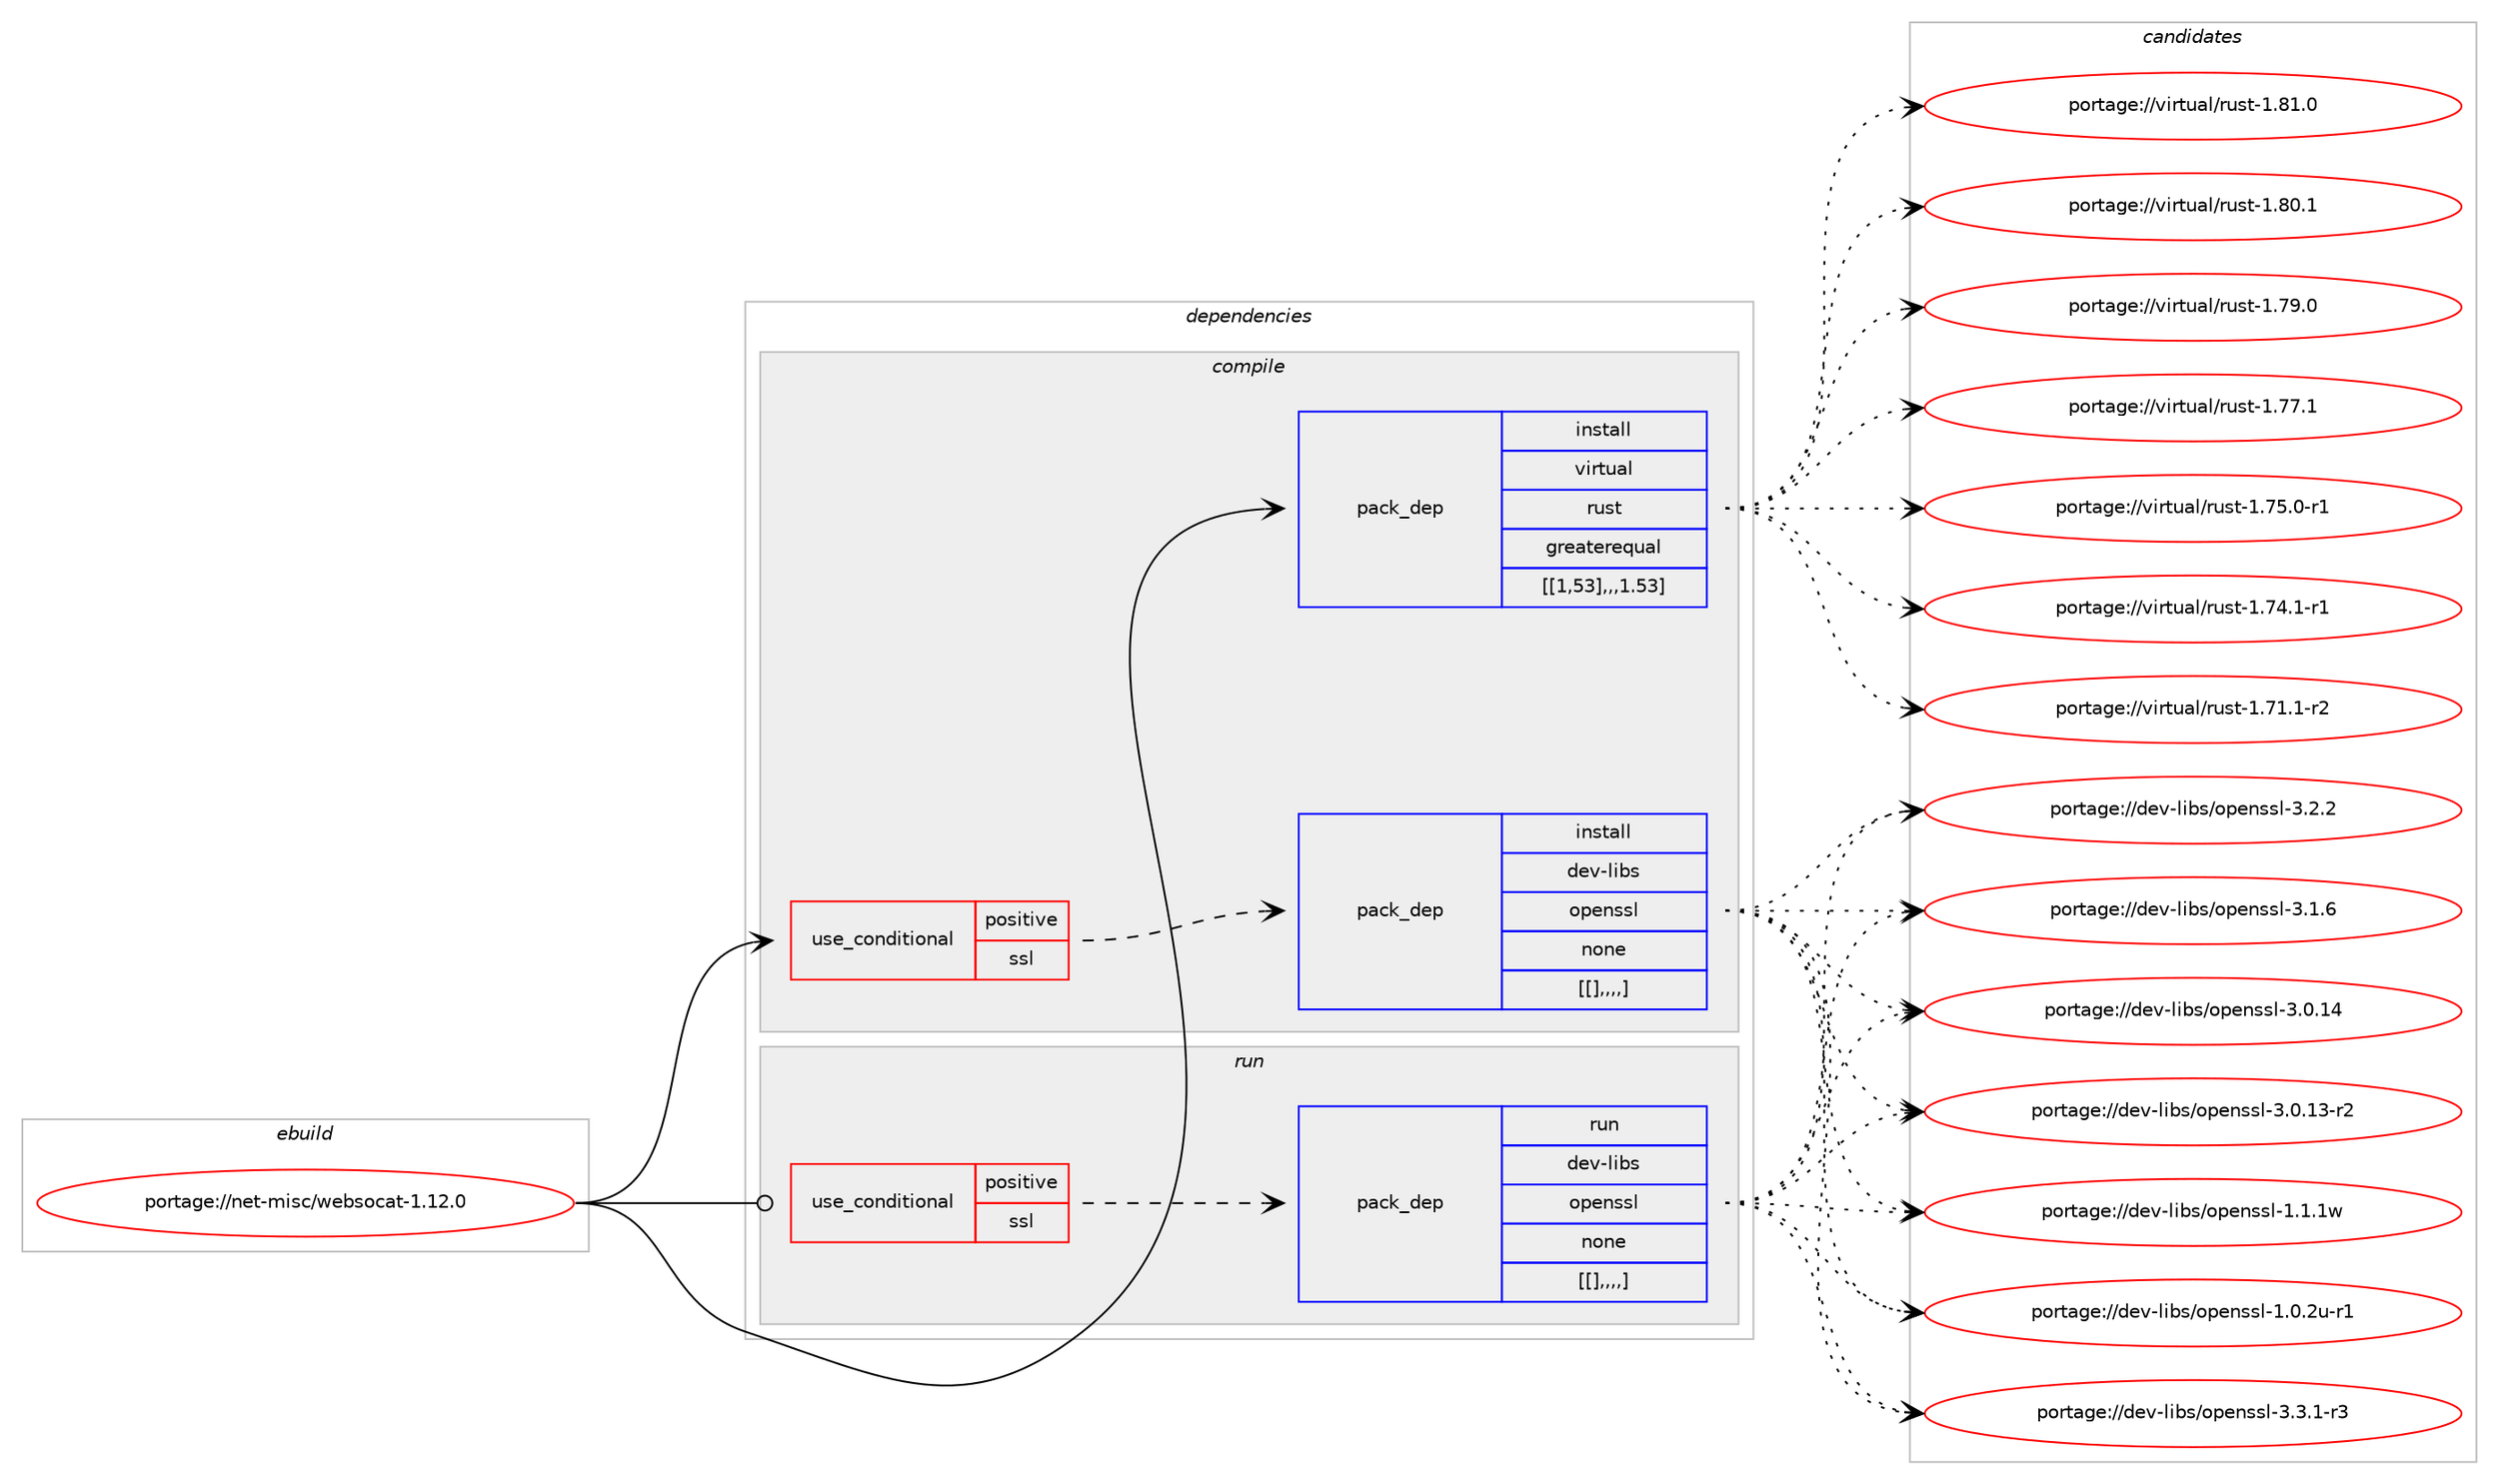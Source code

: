 digraph prolog {

# *************
# Graph options
# *************

newrank=true;
concentrate=true;
compound=true;
graph [rankdir=LR,fontname=Helvetica,fontsize=10,ranksep=1.5];#, ranksep=2.5, nodesep=0.2];
edge  [arrowhead=vee];
node  [fontname=Helvetica,fontsize=10];

# **********
# The ebuild
# **********

subgraph cluster_leftcol {
color=gray;
label=<<i>ebuild</i>>;
id [label="portage://net-misc/websocat-1.12.0", color=red, width=4, href="../net-misc/websocat-1.12.0.svg"];
}

# ****************
# The dependencies
# ****************

subgraph cluster_midcol {
color=gray;
label=<<i>dependencies</i>>;
subgraph cluster_compile {
fillcolor="#eeeeee";
style=filled;
label=<<i>compile</i>>;
subgraph cond103326 {
dependency394060 [label=<<TABLE BORDER="0" CELLBORDER="1" CELLSPACING="0" CELLPADDING="4"><TR><TD ROWSPAN="3" CELLPADDING="10">use_conditional</TD></TR><TR><TD>positive</TD></TR><TR><TD>ssl</TD></TR></TABLE>>, shape=none, color=red];
subgraph pack287845 {
dependency394061 [label=<<TABLE BORDER="0" CELLBORDER="1" CELLSPACING="0" CELLPADDING="4" WIDTH="220"><TR><TD ROWSPAN="6" CELLPADDING="30">pack_dep</TD></TR><TR><TD WIDTH="110">install</TD></TR><TR><TD>dev-libs</TD></TR><TR><TD>openssl</TD></TR><TR><TD>none</TD></TR><TR><TD>[[],,,,]</TD></TR></TABLE>>, shape=none, color=blue];
}
dependency394060:e -> dependency394061:w [weight=20,style="dashed",arrowhead="vee"];
}
id:e -> dependency394060:w [weight=20,style="solid",arrowhead="vee"];
subgraph pack287846 {
dependency394062 [label=<<TABLE BORDER="0" CELLBORDER="1" CELLSPACING="0" CELLPADDING="4" WIDTH="220"><TR><TD ROWSPAN="6" CELLPADDING="30">pack_dep</TD></TR><TR><TD WIDTH="110">install</TD></TR><TR><TD>virtual</TD></TR><TR><TD>rust</TD></TR><TR><TD>greaterequal</TD></TR><TR><TD>[[1,53],,,1.53]</TD></TR></TABLE>>, shape=none, color=blue];
}
id:e -> dependency394062:w [weight=20,style="solid",arrowhead="vee"];
}
subgraph cluster_compileandrun {
fillcolor="#eeeeee";
style=filled;
label=<<i>compile and run</i>>;
}
subgraph cluster_run {
fillcolor="#eeeeee";
style=filled;
label=<<i>run</i>>;
subgraph cond103327 {
dependency394063 [label=<<TABLE BORDER="0" CELLBORDER="1" CELLSPACING="0" CELLPADDING="4"><TR><TD ROWSPAN="3" CELLPADDING="10">use_conditional</TD></TR><TR><TD>positive</TD></TR><TR><TD>ssl</TD></TR></TABLE>>, shape=none, color=red];
subgraph pack287847 {
dependency394064 [label=<<TABLE BORDER="0" CELLBORDER="1" CELLSPACING="0" CELLPADDING="4" WIDTH="220"><TR><TD ROWSPAN="6" CELLPADDING="30">pack_dep</TD></TR><TR><TD WIDTH="110">run</TD></TR><TR><TD>dev-libs</TD></TR><TR><TD>openssl</TD></TR><TR><TD>none</TD></TR><TR><TD>[[],,,,]</TD></TR></TABLE>>, shape=none, color=blue];
}
dependency394063:e -> dependency394064:w [weight=20,style="dashed",arrowhead="vee"];
}
id:e -> dependency394063:w [weight=20,style="solid",arrowhead="odot"];
}
}

# **************
# The candidates
# **************

subgraph cluster_choices {
rank=same;
color=gray;
label=<<i>candidates</i>>;

subgraph choice287845 {
color=black;
nodesep=1;
choice1001011184510810598115471111121011101151151084551465146494511451 [label="portage://dev-libs/openssl-3.3.1-r3", color=red, width=4,href="../dev-libs/openssl-3.3.1-r3.svg"];
choice100101118451081059811547111112101110115115108455146504650 [label="portage://dev-libs/openssl-3.2.2", color=red, width=4,href="../dev-libs/openssl-3.2.2.svg"];
choice100101118451081059811547111112101110115115108455146494654 [label="portage://dev-libs/openssl-3.1.6", color=red, width=4,href="../dev-libs/openssl-3.1.6.svg"];
choice10010111845108105981154711111210111011511510845514648464952 [label="portage://dev-libs/openssl-3.0.14", color=red, width=4,href="../dev-libs/openssl-3.0.14.svg"];
choice100101118451081059811547111112101110115115108455146484649514511450 [label="portage://dev-libs/openssl-3.0.13-r2", color=red, width=4,href="../dev-libs/openssl-3.0.13-r2.svg"];
choice100101118451081059811547111112101110115115108454946494649119 [label="portage://dev-libs/openssl-1.1.1w", color=red, width=4,href="../dev-libs/openssl-1.1.1w.svg"];
choice1001011184510810598115471111121011101151151084549464846501174511449 [label="portage://dev-libs/openssl-1.0.2u-r1", color=red, width=4,href="../dev-libs/openssl-1.0.2u-r1.svg"];
dependency394061:e -> choice1001011184510810598115471111121011101151151084551465146494511451:w [style=dotted,weight="100"];
dependency394061:e -> choice100101118451081059811547111112101110115115108455146504650:w [style=dotted,weight="100"];
dependency394061:e -> choice100101118451081059811547111112101110115115108455146494654:w [style=dotted,weight="100"];
dependency394061:e -> choice10010111845108105981154711111210111011511510845514648464952:w [style=dotted,weight="100"];
dependency394061:e -> choice100101118451081059811547111112101110115115108455146484649514511450:w [style=dotted,weight="100"];
dependency394061:e -> choice100101118451081059811547111112101110115115108454946494649119:w [style=dotted,weight="100"];
dependency394061:e -> choice1001011184510810598115471111121011101151151084549464846501174511449:w [style=dotted,weight="100"];
}
subgraph choice287846 {
color=black;
nodesep=1;
choice118105114116117971084711411711511645494656494648 [label="portage://virtual/rust-1.81.0", color=red, width=4,href="../virtual/rust-1.81.0.svg"];
choice118105114116117971084711411711511645494656484649 [label="portage://virtual/rust-1.80.1", color=red, width=4,href="../virtual/rust-1.80.1.svg"];
choice118105114116117971084711411711511645494655574648 [label="portage://virtual/rust-1.79.0", color=red, width=4,href="../virtual/rust-1.79.0.svg"];
choice118105114116117971084711411711511645494655554649 [label="portage://virtual/rust-1.77.1", color=red, width=4,href="../virtual/rust-1.77.1.svg"];
choice1181051141161179710847114117115116454946555346484511449 [label="portage://virtual/rust-1.75.0-r1", color=red, width=4,href="../virtual/rust-1.75.0-r1.svg"];
choice1181051141161179710847114117115116454946555246494511449 [label="portage://virtual/rust-1.74.1-r1", color=red, width=4,href="../virtual/rust-1.74.1-r1.svg"];
choice1181051141161179710847114117115116454946554946494511450 [label="portage://virtual/rust-1.71.1-r2", color=red, width=4,href="../virtual/rust-1.71.1-r2.svg"];
dependency394062:e -> choice118105114116117971084711411711511645494656494648:w [style=dotted,weight="100"];
dependency394062:e -> choice118105114116117971084711411711511645494656484649:w [style=dotted,weight="100"];
dependency394062:e -> choice118105114116117971084711411711511645494655574648:w [style=dotted,weight="100"];
dependency394062:e -> choice118105114116117971084711411711511645494655554649:w [style=dotted,weight="100"];
dependency394062:e -> choice1181051141161179710847114117115116454946555346484511449:w [style=dotted,weight="100"];
dependency394062:e -> choice1181051141161179710847114117115116454946555246494511449:w [style=dotted,weight="100"];
dependency394062:e -> choice1181051141161179710847114117115116454946554946494511450:w [style=dotted,weight="100"];
}
subgraph choice287847 {
color=black;
nodesep=1;
choice1001011184510810598115471111121011101151151084551465146494511451 [label="portage://dev-libs/openssl-3.3.1-r3", color=red, width=4,href="../dev-libs/openssl-3.3.1-r3.svg"];
choice100101118451081059811547111112101110115115108455146504650 [label="portage://dev-libs/openssl-3.2.2", color=red, width=4,href="../dev-libs/openssl-3.2.2.svg"];
choice100101118451081059811547111112101110115115108455146494654 [label="portage://dev-libs/openssl-3.1.6", color=red, width=4,href="../dev-libs/openssl-3.1.6.svg"];
choice10010111845108105981154711111210111011511510845514648464952 [label="portage://dev-libs/openssl-3.0.14", color=red, width=4,href="../dev-libs/openssl-3.0.14.svg"];
choice100101118451081059811547111112101110115115108455146484649514511450 [label="portage://dev-libs/openssl-3.0.13-r2", color=red, width=4,href="../dev-libs/openssl-3.0.13-r2.svg"];
choice100101118451081059811547111112101110115115108454946494649119 [label="portage://dev-libs/openssl-1.1.1w", color=red, width=4,href="../dev-libs/openssl-1.1.1w.svg"];
choice1001011184510810598115471111121011101151151084549464846501174511449 [label="portage://dev-libs/openssl-1.0.2u-r1", color=red, width=4,href="../dev-libs/openssl-1.0.2u-r1.svg"];
dependency394064:e -> choice1001011184510810598115471111121011101151151084551465146494511451:w [style=dotted,weight="100"];
dependency394064:e -> choice100101118451081059811547111112101110115115108455146504650:w [style=dotted,weight="100"];
dependency394064:e -> choice100101118451081059811547111112101110115115108455146494654:w [style=dotted,weight="100"];
dependency394064:e -> choice10010111845108105981154711111210111011511510845514648464952:w [style=dotted,weight="100"];
dependency394064:e -> choice100101118451081059811547111112101110115115108455146484649514511450:w [style=dotted,weight="100"];
dependency394064:e -> choice100101118451081059811547111112101110115115108454946494649119:w [style=dotted,weight="100"];
dependency394064:e -> choice1001011184510810598115471111121011101151151084549464846501174511449:w [style=dotted,weight="100"];
}
}

}
